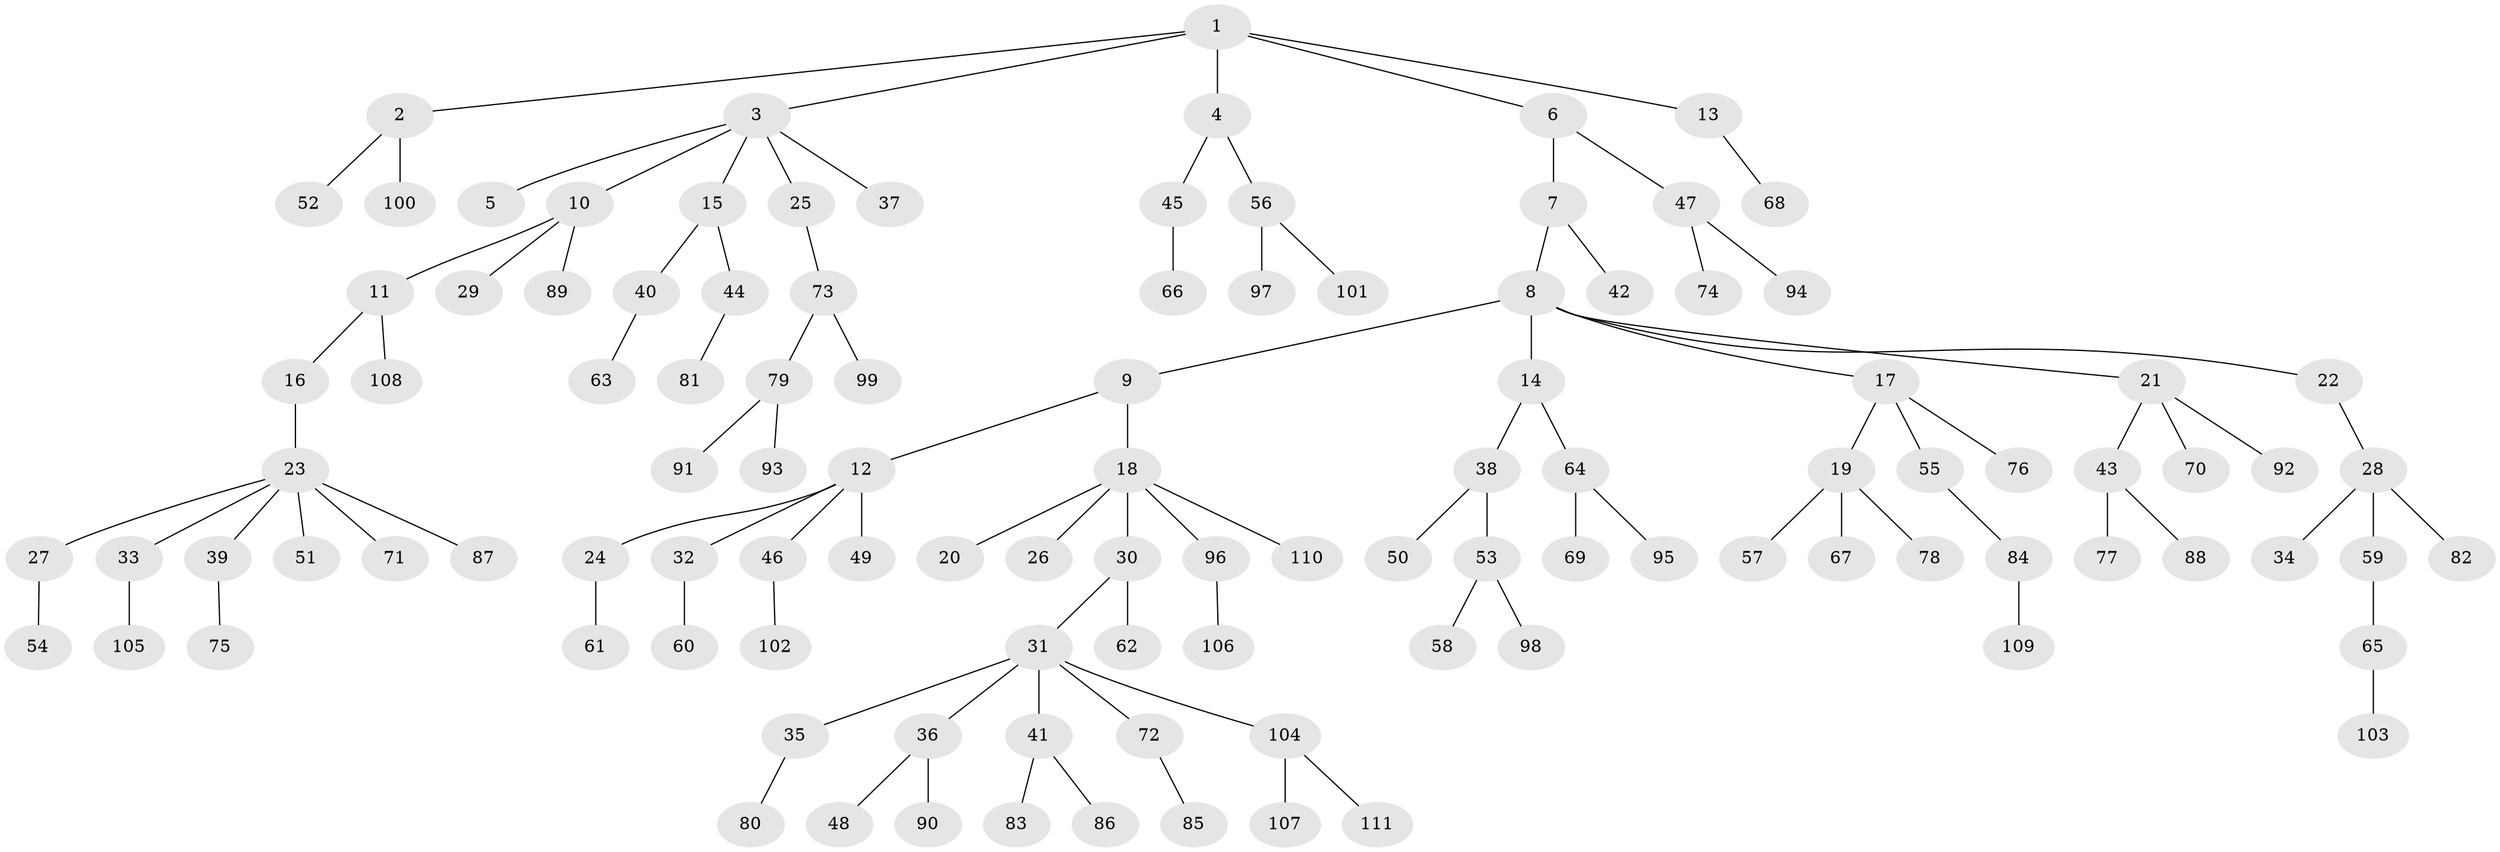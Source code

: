 // coarse degree distribution, {4: 0.01818181818181818, 1: 0.7636363636363637, 2: 0.14545454545454545, 5: 0.01818181818181818, 19: 0.01818181818181818, 9: 0.01818181818181818, 13: 0.01818181818181818}
// Generated by graph-tools (version 1.1) at 2025/56/03/04/25 21:56:51]
// undirected, 111 vertices, 110 edges
graph export_dot {
graph [start="1"]
  node [color=gray90,style=filled];
  1;
  2;
  3;
  4;
  5;
  6;
  7;
  8;
  9;
  10;
  11;
  12;
  13;
  14;
  15;
  16;
  17;
  18;
  19;
  20;
  21;
  22;
  23;
  24;
  25;
  26;
  27;
  28;
  29;
  30;
  31;
  32;
  33;
  34;
  35;
  36;
  37;
  38;
  39;
  40;
  41;
  42;
  43;
  44;
  45;
  46;
  47;
  48;
  49;
  50;
  51;
  52;
  53;
  54;
  55;
  56;
  57;
  58;
  59;
  60;
  61;
  62;
  63;
  64;
  65;
  66;
  67;
  68;
  69;
  70;
  71;
  72;
  73;
  74;
  75;
  76;
  77;
  78;
  79;
  80;
  81;
  82;
  83;
  84;
  85;
  86;
  87;
  88;
  89;
  90;
  91;
  92;
  93;
  94;
  95;
  96;
  97;
  98;
  99;
  100;
  101;
  102;
  103;
  104;
  105;
  106;
  107;
  108;
  109;
  110;
  111;
  1 -- 2;
  1 -- 3;
  1 -- 4;
  1 -- 6;
  1 -- 13;
  2 -- 52;
  2 -- 100;
  3 -- 5;
  3 -- 10;
  3 -- 15;
  3 -- 25;
  3 -- 37;
  4 -- 45;
  4 -- 56;
  6 -- 7;
  6 -- 47;
  7 -- 8;
  7 -- 42;
  8 -- 9;
  8 -- 14;
  8 -- 17;
  8 -- 21;
  8 -- 22;
  9 -- 12;
  9 -- 18;
  10 -- 11;
  10 -- 29;
  10 -- 89;
  11 -- 16;
  11 -- 108;
  12 -- 24;
  12 -- 32;
  12 -- 46;
  12 -- 49;
  13 -- 68;
  14 -- 38;
  14 -- 64;
  15 -- 40;
  15 -- 44;
  16 -- 23;
  17 -- 19;
  17 -- 55;
  17 -- 76;
  18 -- 20;
  18 -- 26;
  18 -- 30;
  18 -- 96;
  18 -- 110;
  19 -- 57;
  19 -- 67;
  19 -- 78;
  21 -- 43;
  21 -- 70;
  21 -- 92;
  22 -- 28;
  23 -- 27;
  23 -- 33;
  23 -- 39;
  23 -- 51;
  23 -- 71;
  23 -- 87;
  24 -- 61;
  25 -- 73;
  27 -- 54;
  28 -- 34;
  28 -- 59;
  28 -- 82;
  30 -- 31;
  30 -- 62;
  31 -- 35;
  31 -- 36;
  31 -- 41;
  31 -- 72;
  31 -- 104;
  32 -- 60;
  33 -- 105;
  35 -- 80;
  36 -- 48;
  36 -- 90;
  38 -- 50;
  38 -- 53;
  39 -- 75;
  40 -- 63;
  41 -- 83;
  41 -- 86;
  43 -- 77;
  43 -- 88;
  44 -- 81;
  45 -- 66;
  46 -- 102;
  47 -- 74;
  47 -- 94;
  53 -- 58;
  53 -- 98;
  55 -- 84;
  56 -- 97;
  56 -- 101;
  59 -- 65;
  64 -- 69;
  64 -- 95;
  65 -- 103;
  72 -- 85;
  73 -- 79;
  73 -- 99;
  79 -- 91;
  79 -- 93;
  84 -- 109;
  96 -- 106;
  104 -- 107;
  104 -- 111;
}
